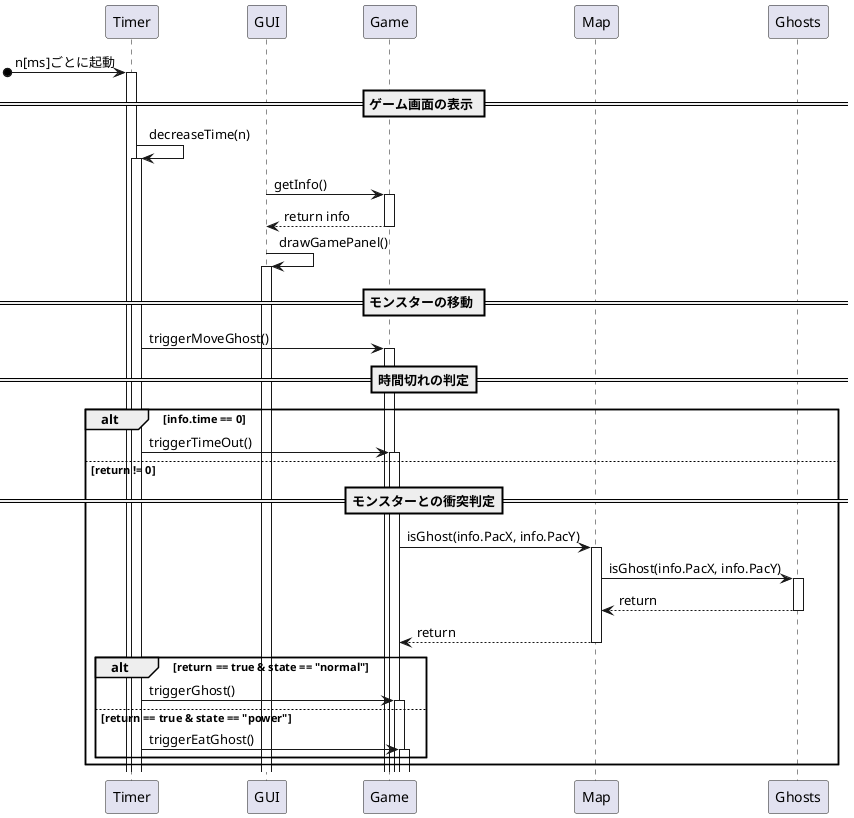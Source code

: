 @startuml
autoactivate on
[o-> Timer: n[ms]ごとに起動

== ゲーム画面の表示 ==
Timer -> Timer: decreaseTime(n)
GUI -> Game: getInfo()
Game --> GUI: return info
GUI -> GUI: drawGamePanel()
== モンスターの移動 ==
Timer -> Game: triggerMoveGhost()
==時間切れの判定==
alt info.time == 0
    Timer -> Game: triggerTimeOut()
else return != 0
==モンスターとの衝突判定==
    Game -> Map: isGhost(info.PacX, info.PacY)
    Map -> Ghosts: isGhost(info.PacX, info.PacY)
    Ghosts --> Map: return
    Map --> Game: return
    alt return == true & state == "normal"
        Timer -> Game: triggerGhost()
    else return == true & state == "power"
        Timer -> Game: triggerEatGhost()
    end
end
@enduml
